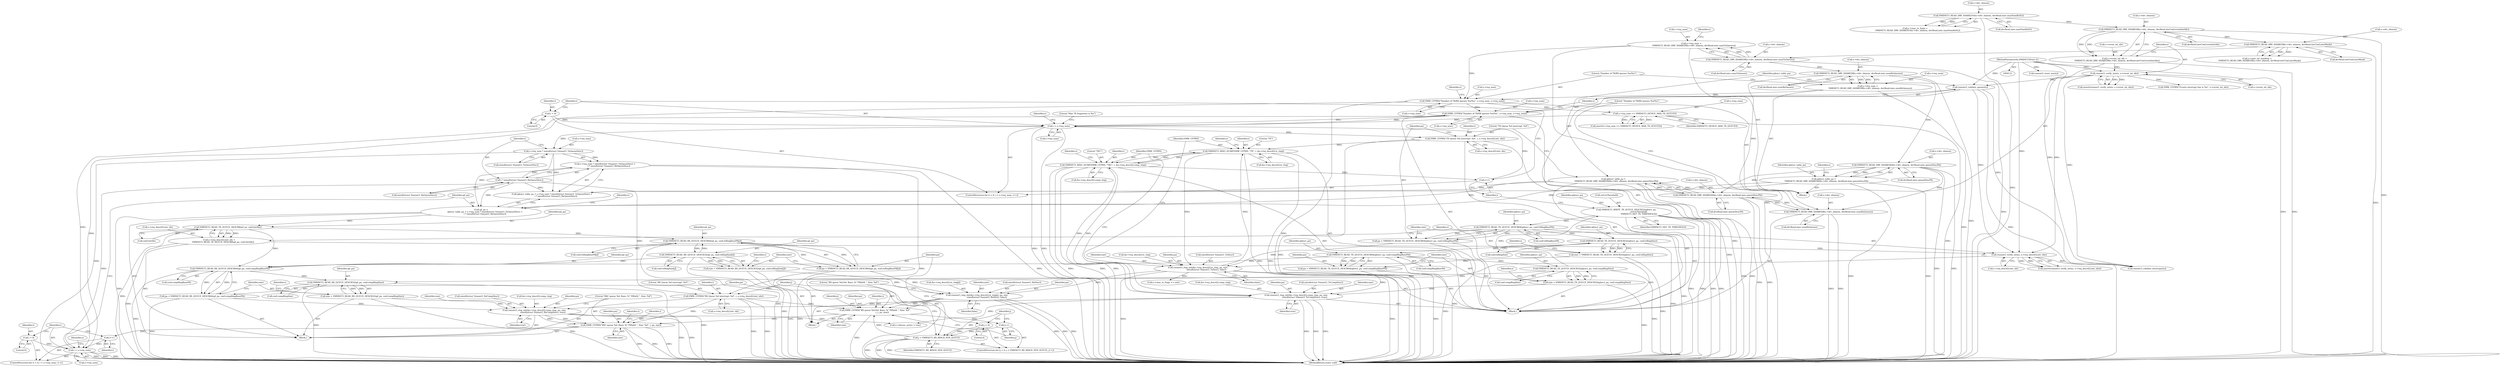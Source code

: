digraph "0_qemu_9878d173f574df74bde0ff50b2f81009fbee81bb@API" {
"1000454" [label="(Call,s->txq_num * sizeof(struct Vmxnet3_TxQueueDesc) +\n            i * sizeof(struct Vmxnet3_RxQueueDesc))"];
"1000455" [label="(Call,s->txq_num * sizeof(struct Vmxnet3_TxQueueDesc))"];
"1000255" [label="(Call,i < s->txq_num)"];
"1000252" [label="(Call,i = 0)"];
"1000260" [label="(Call,i++)"];
"1000376" [label="(Call,VMXNET3_RING_DUMP(VMW_CFPRN, \"TXC\", i, &s->txq_descr[i].comp_ring))"];
"1000331" [label="(Call,VMXNET3_RING_DUMP(VMW_CFPRN, \"TX\", i, &s->txq_descr[i].tx_ring))"];
"1000293" [label="(Call,VMW_CFPRN(\"TX Queue %d interrupt: %d\", i, s->txq_descr[i].intr_idx))"];
"1000317" [label="(Call,vmxnet3_ring_init(&s->txq_descr[i].tx_ring, pa, size,\n                          sizeof(struct Vmxnet3_TxDesc), false))"];
"1000303" [label="(Call,pa = VMXNET3_READ_TX_QUEUE_DESCR64(qdescr_pa, conf.txRingBasePA))"];
"1000305" [label="(Call,VMXNET3_READ_TX_QUEUE_DESCR64(qdescr_pa, conf.txRingBasePA))"];
"1000406" [label="(Call,VMXNET3_WRITE_TX_QUEUE_DESCR32(qdescr_pa,\n                                       ctrl.txThreshold,\n                                       VMXNET3_DEF_TX_THRESHOLD))"];
"1000357" [label="(Call,VMXNET3_READ_TX_QUEUE_DESCR32(qdescr_pa, conf.compRingSize))"];
"1000350" [label="(Call,VMXNET3_READ_TX_QUEUE_DESCR64(qdescr_pa, conf.compRingBasePA))"];
"1000312" [label="(Call,VMXNET3_READ_TX_QUEUE_DESCR32(qdescr_pa, conf.txRingSize))"];
"1000310" [label="(Call,size = VMXNET3_READ_TX_QUEUE_DESCR32(qdescr_pa, conf.txRingSize))"];
"1000362" [label="(Call,vmxnet3_ring_init(&s->txq_descr[i].comp_ring, pa, size,\n                          sizeof(struct Vmxnet3_TxCompDesc), true))"];
"1000348" [label="(Call,pa = VMXNET3_READ_TX_QUEUE_DESCR64(qdescr_pa, conf.compRingBasePA))"];
"1000355" [label="(Call,size = VMXNET3_READ_TX_QUEUE_DESCR32(qdescr_pa, conf.compRingSize))"];
"1000272" [label="(Call,VMW_CFPRN(\"Number of TX/RX queues %u/%u\", s->txq_num, s->rxq_num))"];
"1000221" [label="(Call,VMW_CFPRN(\"Number of TX/RX queues %u/%u\", s->txq_num, s->rxq_num))"];
"1000195" [label="(Call,s->txq_num =\n        VMXNET3_READ_DRV_SHARED8(s->drv_shmem, devRead.misc.numTxQueues))"];
"1000199" [label="(Call,VMXNET3_READ_DRV_SHARED8(s->drv_shmem, devRead.misc.numTxQueues))"];
"1000179" [label="(Call,VMXNET3_READ_DRV_SHARED8(s->drv_shmem, devRead.intrConf.autoMask))"];
"1000155" [label="(Call,VMXNET3_READ_DRV_SHARED8(s->drv_shmem, devRead.intrConf.eventIntrIdx))"];
"1000125" [label="(Call,VMXNET3_READ_DRV_SHARED16(s->drv_shmem, devRead.misc.maxNumRxSG))"];
"1000208" [label="(Call,s->rxq_num =\n        VMXNET3_READ_DRV_SHARED8(s->drv_shmem, devRead.misc.numRxQueues))"];
"1000212" [label="(Call,VMXNET3_READ_DRV_SHARED8(s->drv_shmem, devRead.misc.numRxQueues))"];
"1000230" [label="(Call,s->txq_num <= VMXNET3_DEVICE_MAX_TX_QUEUES)"];
"1000461" [label="(Call,i * sizeof(struct Vmxnet3_RxQueueDesc))"];
"1000440" [label="(Call,i < s->rxq_num)"];
"1000437" [label="(Call,i = 0)"];
"1000445" [label="(Call,i++)"];
"1000576" [label="(Call,VMW_CFPRN(\"RXC queue %d: Base: %\" PRIx64 \", Size: %d\", i, pa, size))"];
"1000488" [label="(Call,VMW_CFPRN(\"RX Queue %d interrupt: %d\", i, s->rxq_descr[i].intr_idx))"];
"1000479" [label="(Call,vmxnet3_verify_intx(s, s->rxq_descr[i].intr_idx))"];
"1000165" [label="(Call,vmxnet3_verify_intx(s, s->event_int_idx))"];
"1000113" [label="(MethodParameterIn,VMXNET3State *s)"];
"1000151" [label="(Call,s->event_int_idx =\n        VMXNET3_READ_DRV_SHARED8(s->drv_shmem, devRead.intrConf.eventIntrIdx))"];
"1000280" [label="(Call,vmxnet3_validate_queues(s))"];
"1000465" [label="(Call,s->rxq_descr[i].intr_idx =\n            VMXNET3_READ_TX_QUEUE_DESCR8(qd_pa, conf.intrIdx))"];
"1000473" [label="(Call,VMXNET3_READ_TX_QUEUE_DESCR8(qd_pa, conf.intrIdx))"];
"1000450" [label="(Call,qd_pa =\n            qdescr_table_pa + s->txq_num * sizeof(struct Vmxnet3_TxQueueDesc) +\n            i * sizeof(struct Vmxnet3_RxQueueDesc))"];
"1000235" [label="(Call,qdescr_table_pa =\n        VMXNET3_READ_DRV_SHARED64(s->drv_shmem, devRead.misc.queueDescPA))"];
"1000237" [label="(Call,VMXNET3_READ_DRV_SHARED64(s->drv_shmem, devRead.misc.queueDescPA))"];
"1000282" [label="(Call,qdescr_table_pa =\n         VMXNET3_READ_DRV_SHARED64(s->drv_shmem, devRead.misc.queueDescPA))"];
"1000284" [label="(Call,VMXNET3_READ_DRV_SHARED64(s->drv_shmem, devRead.misc.queueDescPA))"];
"1000263" [label="(Call,VMXNET3_READ_DRV_SHARED8(s->drv_shmem, devRead.misc.numRxQueues))"];
"1000542" [label="(Call,VMW_CFPRN(\"RX queue %d:%d: Base: %\" PRIx64 \", Size: %d\",\n                      i, j, pa, size))"];
"1000502" [label="(Call,j < VMXNET3_RX_RINGS_PER_QUEUE)"];
"1000505" [label="(Call,j++)"];
"1000499" [label="(Call,j = 0)"];
"1000526" [label="(Call,vmxnet3_ring_init(&s->rxq_descr[i].rx_ring[j], pa, size,\n                              sizeof(struct Vmxnet3_RxDesc), false))"];
"1000508" [label="(Call,pa = VMXNET3_READ_RX_QUEUE_DESCR64(qd_pa, conf.rxRingBasePA[j]))"];
"1000510" [label="(Call,VMXNET3_READ_RX_QUEUE_DESCR64(qd_pa, conf.rxRingBasePA[j]))"];
"1000519" [label="(Call,VMXNET3_READ_RX_QUEUE_DESCR32(qd_pa, conf.rxRingSize[j]))"];
"1000517" [label="(Call,size = VMXNET3_READ_RX_QUEUE_DESCR32(qd_pa, conf.rxRingSize[j]))"];
"1000562" [label="(Call,vmxnet3_ring_init(&s->rxq_descr[i].comp_ring, pa, size,\n                          sizeof(struct Vmxnet3_RxCompDesc), true))"];
"1000548" [label="(Call,pa = VMXNET3_READ_RX_QUEUE_DESCR64(qd_pa, conf.compRingBasePA))"];
"1000550" [label="(Call,VMXNET3_READ_RX_QUEUE_DESCR64(qd_pa, conf.compRingBasePA))"];
"1000555" [label="(Call,size = VMXNET3_READ_RX_QUEUE_DESCR32(qd_pa, conf.compRingSize))"];
"1000557" [label="(Call,VMXNET3_READ_RX_QUEUE_DESCR32(qd_pa, conf.compRingSize))"];
"1000547" [label="(Identifier,size)"];
"1000345" [label="(Identifier,s)"];
"1000519" [label="(Call,VMXNET3_READ_RX_QUEUE_DESCR32(qd_pa, conf.rxRingSize[j]))"];
"1000479" [label="(Call,vmxnet3_verify_intx(s, s->rxq_descr[i].intr_idx))"];
"1000195" [label="(Call,s->txq_num =\n        VMXNET3_READ_DRV_SHARED8(s->drv_shmem, devRead.misc.numTxQueues))"];
"1000498" [label="(ControlStructure,for (j = 0; j < VMXNET3_RX_RINGS_PER_QUEUE; j++))"];
"1000600" [label="(Identifier,s)"];
"1000563" [label="(Call,&s->rxq_descr[i].comp_ring)"];
"1000438" [label="(Identifier,i)"];
"1000450" [label="(Call,qd_pa =\n            qdescr_table_pa + s->txq_num * sizeof(struct Vmxnet3_TxQueueDesc) +\n            i * sizeof(struct Vmxnet3_RxQueueDesc))"];
"1000281" [label="(Identifier,s)"];
"1000113" [label="(MethodParameterIn,VMXNET3State *s)"];
"1000604" [label="(Call,s->device_active = true)"];
"1000234" [label="(Identifier,VMXNET3_DEVICE_MAX_TX_QUEUES)"];
"1000489" [label="(Literal,\"RX Queue %d interrupt: %d\")"];
"1000180" [label="(Call,s->drv_shmem)"];
"1000251" [label="(ControlStructure,for (i = 0; i < s->txq_num; i++))"];
"1000196" [label="(Call,s->txq_num)"];
"1000248" [label="(Identifier,s)"];
"1000314" [label="(Call,conf.txRingSize)"];
"1000543" [label="(Literal,\"RX queue %d:%d: Base: %\" PRIx64 \", Size: %d\")"];
"1000351" [label="(Identifier,qdescr_pa)"];
"1000175" [label="(Call,s->auto_int_masking =\n        VMXNET3_READ_DRV_SHARED8(s->drv_shmem, devRead.intrConf.autoMask))"];
"1000334" [label="(Identifier,i)"];
"1000378" [label="(Literal,\"TXC\")"];
"1000580" [label="(Identifier,size)"];
"1000263" [label="(Call,VMXNET3_READ_DRV_SHARED8(s->drv_shmem, devRead.misc.numRxQueues))"];
"1000407" [label="(Identifier,qdescr_pa)"];
"1000260" [label="(Call,i++)"];
"1000469" [label="(Identifier,s)"];
"1000546" [label="(Identifier,pa)"];
"1000571" [label="(Identifier,pa)"];
"1000567" [label="(Identifier,s)"];
"1000558" [label="(Identifier,qd_pa)"];
"1000280" [label="(Call,vmxnet3_validate_queues(s))"];
"1000436" [label="(ControlStructure,for (i = 0; i < s->rxq_num; i++))"];
"1000212" [label="(Call,VMXNET3_READ_DRV_SHARED8(s->drv_shmem, devRead.misc.numRxQueues))"];
"1000490" [label="(Identifier,i)"];
"1000253" [label="(Identifier,i)"];
"1000355" [label="(Call,size = VMXNET3_READ_TX_QUEUE_DESCR32(qdescr_pa, conf.compRingSize))"];
"1000579" [label="(Identifier,pa)"];
"1000504" [label="(Identifier,VMXNET3_RX_RINGS_PER_QUEUE)"];
"1000311" [label="(Identifier,size)"];
"1000262" [label="(Block,)"];
"1000256" [label="(Identifier,i)"];
"1000226" [label="(Call,s->rxq_num)"];
"1000285" [label="(Call,s->drv_shmem)"];
"1000377" [label="(Identifier,VMW_CFPRN)"];
"1000406" [label="(Call,VMXNET3_WRITE_TX_QUEUE_DESCR32(qdescr_pa,\n                                       ctrl.txThreshold,\n                                       VMXNET3_DEF_TX_THRESHOLD))"];
"1000152" [label="(Call,s->event_int_idx)"];
"1000447" [label="(Block,)"];
"1000549" [label="(Identifier,pa)"];
"1000367" [label="(Identifier,s)"];
"1000165" [label="(Call,vmxnet3_verify_intx(s, s->event_int_idx))"];
"1000463" [label="(Call,sizeof(struct Vmxnet3_RxQueueDesc))"];
"1000446" [label="(Identifier,i)"];
"1000551" [label="(Identifier,qd_pa)"];
"1000331" [label="(Call,VMXNET3_RING_DUMP(VMW_CFPRN, \"TX\", i, &s->txq_descr[i].tx_ring))"];
"1000559" [label="(Call,conf.compRingSize)"];
"1000222" [label="(Literal,\"Number of TX/RX queues %u/%u\")"];
"1000362" [label="(Call,vmxnet3_ring_init(&s->txq_descr[i].comp_ring, pa, size,\n                          sizeof(struct Vmxnet3_TxCompDesc), true))"];
"1000121" [label="(Call,s->max_rx_frags =\n        VMXNET3_READ_DRV_SHARED16(s->drv_shmem, devRead.misc.maxNumRxSG))"];
"1000126" [label="(Call,s->drv_shmem)"];
"1000509" [label="(Identifier,pa)"];
"1000151" [label="(Call,s->event_int_idx =\n        VMXNET3_READ_DRV_SHARED8(s->drv_shmem, devRead.intrConf.eventIntrIdx))"];
"1000502" [label="(Call,j < VMXNET3_RX_RINGS_PER_QUEUE)"];
"1000520" [label="(Identifier,qd_pa)"];
"1000544" [label="(Identifier,i)"];
"1000313" [label="(Identifier,qdescr_pa)"];
"1000216" [label="(Call,devRead.misc.numRxQueues)"];
"1000527" [label="(Call,&s->rxq_descr[i].rx_ring[j])"];
"1000439" [label="(Literal,0)"];
"1000508" [label="(Call,pa = VMXNET3_READ_RX_QUEUE_DESCR64(qd_pa, conf.rxRingBasePA[j]))"];
"1000442" [label="(Call,s->rxq_num)"];
"1000545" [label="(Identifier,j)"];
"1000372" [label="(Identifier,size)"];
"1000510" [label="(Call,VMXNET3_READ_RX_QUEUE_DESCR64(qd_pa, conf.rxRingBasePA[j]))"];
"1000326" [label="(Identifier,pa)"];
"1000359" [label="(Call,conf.compRingSize)"];
"1000512" [label="(Call,conf.rxRingBasePA[j])"];
"1000357" [label="(Call,VMXNET3_READ_TX_QUEUE_DESCR32(qdescr_pa, conf.compRingSize))"];
"1000375" [label="(Identifier,true)"];
"1000532" [label="(Identifier,s)"];
"1000474" [label="(Identifier,qd_pa)"];
"1000356" [label="(Identifier,size)"];
"1000503" [label="(Identifier,j)"];
"1000304" [label="(Identifier,pa)"];
"1000455" [label="(Call,s->txq_num * sizeof(struct Vmxnet3_TxQueueDesc))"];
"1000156" [label="(Call,s->drv_shmem)"];
"1000548" [label="(Call,pa = VMXNET3_READ_RX_QUEUE_DESCR64(qd_pa, conf.compRingBasePA))"];
"1000273" [label="(Literal,\"Number of TX/RX queues %u/%u\")"];
"1000526" [label="(Call,vmxnet3_ring_init(&s->rxq_descr[i].rx_ring[j], pa, size,\n                              sizeof(struct Vmxnet3_RxDesc), false))"];
"1000578" [label="(Identifier,i)"];
"1000312" [label="(Call,VMXNET3_READ_TX_QUEUE_DESCR32(qdescr_pa, conf.txRingSize))"];
"1000538" [label="(Identifier,size)"];
"1000456" [label="(Call,s->txq_num)"];
"1000267" [label="(Call,devRead.misc.numRxQueues)"];
"1000155" [label="(Call,VMXNET3_READ_DRV_SHARED8(s->drv_shmem, devRead.intrConf.eventIntrIdx))"];
"1000408" [label="(Call,ctrl.txThreshold)"];
"1000441" [label="(Identifier,i)"];
"1000203" [label="(Call,devRead.misc.numTxQueues)"];
"1000480" [label="(Identifier,s)"];
"1000350" [label="(Call,VMXNET3_READ_TX_QUEUE_DESCR64(qdescr_pa, conf.compRingBasePA))"];
"1000576" [label="(Call,VMW_CFPRN(\"RXC queue %d: Base: %\" PRIx64 \", Size: %d\", i, pa, size))"];
"1000328" [label="(Call,sizeof(struct Vmxnet3_TxDesc))"];
"1000488" [label="(Call,VMW_CFPRN(\"RX Queue %d interrupt: %d\", i, s->rxq_descr[i].intr_idx))"];
"1000125" [label="(Call,VMXNET3_READ_DRV_SHARED16(s->drv_shmem, devRead.misc.maxNumRxSG))"];
"1000295" [label="(Identifier,i)"];
"1000327" [label="(Identifier,size)"];
"1000332" [label="(Identifier,VMW_CFPRN)"];
"1000440" [label="(Call,i < s->rxq_num)"];
"1000333" [label="(Literal,\"TX\")"];
"1000511" [label="(Identifier,qd_pa)"];
"1000481" [label="(Call,s->rxq_descr[i].intr_idx)"];
"1000555" [label="(Call,size = VMXNET3_READ_RX_QUEUE_DESCR32(qd_pa, conf.compRingSize))"];
"1000318" [label="(Call,&s->txq_descr[i].tx_ring)"];
"1000451" [label="(Identifier,qd_pa)"];
"1000236" [label="(Identifier,qdescr_table_pa)"];
"1000478" [label="(Call,assert(vmxnet3_verify_intx(s, s->rxq_descr[i].intr_idx)))"];
"1000230" [label="(Call,s->txq_num <= VMXNET3_DEVICE_MAX_TX_QUEUES)"];
"1000277" [label="(Call,s->rxq_num)"];
"1000411" [label="(Identifier,VMXNET3_DEF_TX_THRESHOLD)"];
"1000343" [label="(Call,s->max_tx_frags += size)"];
"1000557" [label="(Call,VMXNET3_READ_RX_QUEUE_DESCR32(qd_pa, conf.compRingSize))"];
"1000294" [label="(Literal,\"TX Queue %d interrupt: %d\")"];
"1000282" [label="(Call,qdescr_table_pa =\n         VMXNET3_READ_DRV_SHARED64(s->drv_shmem, devRead.misc.queueDescPA))"];
"1000473" [label="(Call,VMXNET3_READ_TX_QUEUE_DESCR8(qd_pa, conf.intrIdx))"];
"1000305" [label="(Call,VMXNET3_READ_TX_QUEUE_DESCR64(qdescr_pa, conf.txRingBasePA))"];
"1000363" [label="(Call,&s->txq_descr[i].comp_ring)"];
"1000542" [label="(Call,VMW_CFPRN(\"RX queue %d:%d: Base: %\" PRIx64 \", Size: %d\",\n                      i, j, pa, size))"];
"1000232" [label="(Identifier,s)"];
"1000335" [label="(Call,&s->txq_descr[i].tx_ring)"];
"1000274" [label="(Call,s->txq_num)"];
"1000358" [label="(Identifier,qdescr_pa)"];
"1000380" [label="(Call,&s->txq_descr[i].comp_ring)"];
"1000221" [label="(Call,VMW_CFPRN(\"Number of TX/RX queues %u/%u\", s->txq_num, s->rxq_num))"];
"1000164" [label="(Call,assert(vmxnet3_verify_intx(s, s->event_int_idx)))"];
"1000371" [label="(Identifier,pa)"];
"1000235" [label="(Call,qdescr_table_pa =\n        VMXNET3_READ_DRV_SHARED64(s->drv_shmem, devRead.misc.queueDescPA))"];
"1000129" [label="(Call,devRead.misc.maxNumRxSG)"];
"1000539" [label="(Call,sizeof(struct Vmxnet3_RxDesc))"];
"1000238" [label="(Call,s->drv_shmem)"];
"1000507" [label="(Block,)"];
"1000577" [label="(Literal,\"RXC queue %d: Base: %\" PRIx64 \", Size: %d\")"];
"1000376" [label="(Call,VMXNET3_RING_DUMP(VMW_CFPRN, \"TXC\", i, &s->txq_descr[i].comp_ring))"];
"1000200" [label="(Call,s->drv_shmem)"];
"1000261" [label="(Identifier,i)"];
"1000209" [label="(Call,s->rxq_num)"];
"1000465" [label="(Call,s->rxq_descr[i].intr_idx =\n            VMXNET3_READ_TX_QUEUE_DESCR8(qd_pa, conf.intrIdx))"];
"1000307" [label="(Call,conf.txRingBasePA)"];
"1000264" [label="(Call,s->drv_shmem)"];
"1000229" [label="(Call,assert(s->txq_num <= VMXNET3_DEVICE_MAX_TX_QUEUES))"];
"1000500" [label="(Identifier,j)"];
"1000166" [label="(Identifier,s)"];
"1000348" [label="(Call,pa = VMXNET3_READ_TX_QUEUE_DESCR64(qdescr_pa, conf.compRingBasePA))"];
"1000272" [label="(Call,VMW_CFPRN(\"Number of TX/RX queues %u/%u\", s->txq_num, s->rxq_num))"];
"1000505" [label="(Call,j++)"];
"1000170" [label="(Call,VMW_CFPRN(\"Events interrupt line is %u\", s->event_int_idx))"];
"1000293" [label="(Call,VMW_CFPRN(\"TX Queue %d interrupt: %d\", i, s->txq_descr[i].intr_idx))"];
"1000521" [label="(Call,conf.rxRingSize[j])"];
"1000562" [label="(Call,vmxnet3_ring_init(&s->rxq_descr[i].comp_ring, pa, size,\n                          sizeof(struct Vmxnet3_RxCompDesc), true))"];
"1000306" [label="(Identifier,qdescr_pa)"];
"1000379" [label="(Identifier,i)"];
"1000283" [label="(Identifier,qdescr_table_pa)"];
"1000241" [label="(Call,devRead.misc.queueDescPA)"];
"1000223" [label="(Call,s->txq_num)"];
"1000208" [label="(Call,s->rxq_num =\n        VMXNET3_READ_DRV_SHARED8(s->drv_shmem, devRead.misc.numRxQueues))"];
"1000322" [label="(Identifier,s)"];
"1000349" [label="(Identifier,pa)"];
"1000413" [label="(Literal,\"Max TX fragments is %u\")"];
"1000330" [label="(Identifier,false)"];
"1000556" [label="(Identifier,size)"];
"1000179" [label="(Call,VMXNET3_READ_DRV_SHARED8(s->drv_shmem, devRead.intrConf.autoMask))"];
"1000541" [label="(Identifier,false)"];
"1000517" [label="(Call,size = VMXNET3_READ_RX_QUEUE_DESCR32(qd_pa, conf.rxRingSize[j]))"];
"1000393" [label="(Identifier,s)"];
"1000183" [label="(Call,devRead.intrConf.autoMask)"];
"1000296" [label="(Call,s->txq_descr[i].intr_idx)"];
"1000317" [label="(Call,vmxnet3_ring_init(&s->txq_descr[i].tx_ring, pa, size,\n                          sizeof(struct Vmxnet3_TxDesc), false))"];
"1000255" [label="(Call,i < s->txq_num)"];
"1000352" [label="(Call,conf.compRingBasePA)"];
"1000373" [label="(Call,sizeof(struct Vmxnet3_TxCompDesc))"];
"1000114" [label="(Block,)"];
"1000462" [label="(Identifier,i)"];
"1000231" [label="(Call,s->txq_num)"];
"1000506" [label="(Identifier,j)"];
"1000552" [label="(Call,conf.compRingBasePA)"];
"1000459" [label="(Call,sizeof(struct Vmxnet3_TxQueueDesc))"];
"1000310" [label="(Call,size = VMXNET3_READ_TX_QUEUE_DESCR32(qdescr_pa, conf.txRingSize))"];
"1000265" [label="(Identifier,s)"];
"1000303" [label="(Call,pa = VMXNET3_READ_TX_QUEUE_DESCR64(qdescr_pa, conf.txRingBasePA))"];
"1000550" [label="(Call,VMXNET3_READ_RX_QUEUE_DESCR64(qd_pa, conf.compRingBasePA))"];
"1000437" [label="(Call,i = 0)"];
"1000575" [label="(Identifier,true)"];
"1000199" [label="(Call,VMXNET3_READ_DRV_SHARED8(s->drv_shmem, devRead.misc.numTxQueues))"];
"1000491" [label="(Call,s->rxq_descr[i].intr_idx)"];
"1000572" [label="(Identifier,size)"];
"1000609" [label="(MethodReturn,static void)"];
"1000284" [label="(Call,VMXNET3_READ_DRV_SHARED64(s->drv_shmem, devRead.misc.queueDescPA))"];
"1000452" [label="(Call,qdescr_table_pa + s->txq_num * sizeof(struct Vmxnet3_TxQueueDesc) +\n            i * sizeof(struct Vmxnet3_RxQueueDesc))"];
"1000586" [label="(Identifier,s)"];
"1000454" [label="(Call,s->txq_num * sizeof(struct Vmxnet3_TxQueueDesc) +\n            i * sizeof(struct Vmxnet3_RxQueueDesc))"];
"1000466" [label="(Call,s->rxq_descr[i].intr_idx)"];
"1000210" [label="(Identifier,s)"];
"1000599" [label="(Call,vmxnet3_validate_interrupts(s))"];
"1000237" [label="(Call,VMXNET3_READ_DRV_SHARED64(s->drv_shmem, devRead.misc.queueDescPA))"];
"1000501" [label="(Literal,0)"];
"1000537" [label="(Identifier,pa)"];
"1000159" [label="(Call,devRead.intrConf.eventIntrIdx)"];
"1000518" [label="(Identifier,size)"];
"1000573" [label="(Call,sizeof(struct Vmxnet3_RxCompDesc))"];
"1000213" [label="(Call,s->drv_shmem)"];
"1000252" [label="(Call,i = 0)"];
"1000445" [label="(Call,i++)"];
"1000499" [label="(Call,j = 0)"];
"1000602" [label="(Call,vmxnet3_reset_mac(s))"];
"1000257" [label="(Call,s->txq_num)"];
"1000461" [label="(Call,i * sizeof(struct Vmxnet3_RxQueueDesc))"];
"1000254" [label="(Literal,0)"];
"1000167" [label="(Call,s->event_int_idx)"];
"1000475" [label="(Call,conf.intrIdx)"];
"1000288" [label="(Call,devRead.misc.queueDescPA)"];
"1000454" -> "1000452"  [label="AST: "];
"1000454" -> "1000461"  [label="CFG: "];
"1000455" -> "1000454"  [label="AST: "];
"1000461" -> "1000454"  [label="AST: "];
"1000452" -> "1000454"  [label="CFG: "];
"1000454" -> "1000609"  [label="DDG: "];
"1000454" -> "1000609"  [label="DDG: "];
"1000455" -> "1000454"  [label="DDG: "];
"1000461" -> "1000454"  [label="DDG: "];
"1000455" -> "1000459"  [label="CFG: "];
"1000456" -> "1000455"  [label="AST: "];
"1000459" -> "1000455"  [label="AST: "];
"1000462" -> "1000455"  [label="CFG: "];
"1000455" -> "1000609"  [label="DDG: "];
"1000455" -> "1000450"  [label="DDG: "];
"1000455" -> "1000452"  [label="DDG: "];
"1000255" -> "1000455"  [label="DDG: "];
"1000255" -> "1000251"  [label="AST: "];
"1000255" -> "1000257"  [label="CFG: "];
"1000256" -> "1000255"  [label="AST: "];
"1000257" -> "1000255"  [label="AST: "];
"1000265" -> "1000255"  [label="CFG: "];
"1000413" -> "1000255"  [label="CFG: "];
"1000255" -> "1000609"  [label="DDG: "];
"1000255" -> "1000609"  [label="DDG: "];
"1000252" -> "1000255"  [label="DDG: "];
"1000260" -> "1000255"  [label="DDG: "];
"1000272" -> "1000255"  [label="DDG: "];
"1000230" -> "1000255"  [label="DDG: "];
"1000255" -> "1000272"  [label="DDG: "];
"1000255" -> "1000293"  [label="DDG: "];
"1000252" -> "1000251"  [label="AST: "];
"1000252" -> "1000254"  [label="CFG: "];
"1000253" -> "1000252"  [label="AST: "];
"1000254" -> "1000252"  [label="AST: "];
"1000256" -> "1000252"  [label="CFG: "];
"1000260" -> "1000251"  [label="AST: "];
"1000260" -> "1000261"  [label="CFG: "];
"1000261" -> "1000260"  [label="AST: "];
"1000256" -> "1000260"  [label="CFG: "];
"1000376" -> "1000260"  [label="DDG: "];
"1000376" -> "1000262"  [label="AST: "];
"1000376" -> "1000380"  [label="CFG: "];
"1000377" -> "1000376"  [label="AST: "];
"1000378" -> "1000376"  [label="AST: "];
"1000379" -> "1000376"  [label="AST: "];
"1000380" -> "1000376"  [label="AST: "];
"1000393" -> "1000376"  [label="CFG: "];
"1000376" -> "1000609"  [label="DDG: "];
"1000376" -> "1000609"  [label="DDG: "];
"1000376" -> "1000609"  [label="DDG: "];
"1000376" -> "1000331"  [label="DDG: "];
"1000376" -> "1000362"  [label="DDG: "];
"1000331" -> "1000376"  [label="DDG: "];
"1000331" -> "1000376"  [label="DDG: "];
"1000362" -> "1000376"  [label="DDG: "];
"1000331" -> "1000262"  [label="AST: "];
"1000331" -> "1000335"  [label="CFG: "];
"1000332" -> "1000331"  [label="AST: "];
"1000333" -> "1000331"  [label="AST: "];
"1000334" -> "1000331"  [label="AST: "];
"1000335" -> "1000331"  [label="AST: "];
"1000345" -> "1000331"  [label="CFG: "];
"1000331" -> "1000609"  [label="DDG: "];
"1000331" -> "1000609"  [label="DDG: "];
"1000331" -> "1000317"  [label="DDG: "];
"1000293" -> "1000331"  [label="DDG: "];
"1000317" -> "1000331"  [label="DDG: "];
"1000293" -> "1000262"  [label="AST: "];
"1000293" -> "1000296"  [label="CFG: "];
"1000294" -> "1000293"  [label="AST: "];
"1000295" -> "1000293"  [label="AST: "];
"1000296" -> "1000293"  [label="AST: "];
"1000304" -> "1000293"  [label="CFG: "];
"1000293" -> "1000609"  [label="DDG: "];
"1000293" -> "1000609"  [label="DDG: "];
"1000317" -> "1000262"  [label="AST: "];
"1000317" -> "1000330"  [label="CFG: "];
"1000318" -> "1000317"  [label="AST: "];
"1000326" -> "1000317"  [label="AST: "];
"1000327" -> "1000317"  [label="AST: "];
"1000328" -> "1000317"  [label="AST: "];
"1000330" -> "1000317"  [label="AST: "];
"1000332" -> "1000317"  [label="CFG: "];
"1000317" -> "1000609"  [label="DDG: "];
"1000317" -> "1000609"  [label="DDG: "];
"1000303" -> "1000317"  [label="DDG: "];
"1000310" -> "1000317"  [label="DDG: "];
"1000317" -> "1000343"  [label="DDG: "];
"1000317" -> "1000526"  [label="DDG: "];
"1000303" -> "1000262"  [label="AST: "];
"1000303" -> "1000305"  [label="CFG: "];
"1000304" -> "1000303"  [label="AST: "];
"1000305" -> "1000303"  [label="AST: "];
"1000311" -> "1000303"  [label="CFG: "];
"1000303" -> "1000609"  [label="DDG: "];
"1000305" -> "1000303"  [label="DDG: "];
"1000305" -> "1000303"  [label="DDG: "];
"1000305" -> "1000307"  [label="CFG: "];
"1000306" -> "1000305"  [label="AST: "];
"1000307" -> "1000305"  [label="AST: "];
"1000305" -> "1000609"  [label="DDG: "];
"1000406" -> "1000305"  [label="DDG: "];
"1000305" -> "1000312"  [label="DDG: "];
"1000406" -> "1000262"  [label="AST: "];
"1000406" -> "1000411"  [label="CFG: "];
"1000407" -> "1000406"  [label="AST: "];
"1000408" -> "1000406"  [label="AST: "];
"1000411" -> "1000406"  [label="AST: "];
"1000261" -> "1000406"  [label="CFG: "];
"1000406" -> "1000609"  [label="DDG: "];
"1000406" -> "1000609"  [label="DDG: "];
"1000406" -> "1000609"  [label="DDG: "];
"1000406" -> "1000609"  [label="DDG: "];
"1000357" -> "1000406"  [label="DDG: "];
"1000357" -> "1000355"  [label="AST: "];
"1000357" -> "1000359"  [label="CFG: "];
"1000358" -> "1000357"  [label="AST: "];
"1000359" -> "1000357"  [label="AST: "];
"1000355" -> "1000357"  [label="CFG: "];
"1000357" -> "1000609"  [label="DDG: "];
"1000357" -> "1000355"  [label="DDG: "];
"1000357" -> "1000355"  [label="DDG: "];
"1000350" -> "1000357"  [label="DDG: "];
"1000357" -> "1000557"  [label="DDG: "];
"1000350" -> "1000348"  [label="AST: "];
"1000350" -> "1000352"  [label="CFG: "];
"1000351" -> "1000350"  [label="AST: "];
"1000352" -> "1000350"  [label="AST: "];
"1000348" -> "1000350"  [label="CFG: "];
"1000350" -> "1000609"  [label="DDG: "];
"1000350" -> "1000348"  [label="DDG: "];
"1000350" -> "1000348"  [label="DDG: "];
"1000312" -> "1000350"  [label="DDG: "];
"1000350" -> "1000550"  [label="DDG: "];
"1000312" -> "1000310"  [label="AST: "];
"1000312" -> "1000314"  [label="CFG: "];
"1000313" -> "1000312"  [label="AST: "];
"1000314" -> "1000312"  [label="AST: "];
"1000310" -> "1000312"  [label="CFG: "];
"1000312" -> "1000609"  [label="DDG: "];
"1000312" -> "1000310"  [label="DDG: "];
"1000312" -> "1000310"  [label="DDG: "];
"1000310" -> "1000262"  [label="AST: "];
"1000311" -> "1000310"  [label="AST: "];
"1000322" -> "1000310"  [label="CFG: "];
"1000310" -> "1000609"  [label="DDG: "];
"1000362" -> "1000262"  [label="AST: "];
"1000362" -> "1000375"  [label="CFG: "];
"1000363" -> "1000362"  [label="AST: "];
"1000371" -> "1000362"  [label="AST: "];
"1000372" -> "1000362"  [label="AST: "];
"1000373" -> "1000362"  [label="AST: "];
"1000375" -> "1000362"  [label="AST: "];
"1000377" -> "1000362"  [label="CFG: "];
"1000362" -> "1000609"  [label="DDG: "];
"1000362" -> "1000609"  [label="DDG: "];
"1000362" -> "1000609"  [label="DDG: "];
"1000348" -> "1000362"  [label="DDG: "];
"1000355" -> "1000362"  [label="DDG: "];
"1000362" -> "1000562"  [label="DDG: "];
"1000362" -> "1000604"  [label="DDG: "];
"1000348" -> "1000262"  [label="AST: "];
"1000349" -> "1000348"  [label="AST: "];
"1000356" -> "1000348"  [label="CFG: "];
"1000348" -> "1000609"  [label="DDG: "];
"1000355" -> "1000262"  [label="AST: "];
"1000356" -> "1000355"  [label="AST: "];
"1000367" -> "1000355"  [label="CFG: "];
"1000355" -> "1000609"  [label="DDG: "];
"1000272" -> "1000262"  [label="AST: "];
"1000272" -> "1000277"  [label="CFG: "];
"1000273" -> "1000272"  [label="AST: "];
"1000274" -> "1000272"  [label="AST: "];
"1000277" -> "1000272"  [label="AST: "];
"1000281" -> "1000272"  [label="CFG: "];
"1000272" -> "1000609"  [label="DDG: "];
"1000221" -> "1000272"  [label="DDG: "];
"1000272" -> "1000440"  [label="DDG: "];
"1000221" -> "1000114"  [label="AST: "];
"1000221" -> "1000226"  [label="CFG: "];
"1000222" -> "1000221"  [label="AST: "];
"1000223" -> "1000221"  [label="AST: "];
"1000226" -> "1000221"  [label="AST: "];
"1000232" -> "1000221"  [label="CFG: "];
"1000221" -> "1000609"  [label="DDG: "];
"1000195" -> "1000221"  [label="DDG: "];
"1000208" -> "1000221"  [label="DDG: "];
"1000221" -> "1000230"  [label="DDG: "];
"1000221" -> "1000440"  [label="DDG: "];
"1000195" -> "1000114"  [label="AST: "];
"1000195" -> "1000199"  [label="CFG: "];
"1000196" -> "1000195"  [label="AST: "];
"1000199" -> "1000195"  [label="AST: "];
"1000210" -> "1000195"  [label="CFG: "];
"1000195" -> "1000609"  [label="DDG: "];
"1000199" -> "1000195"  [label="DDG: "];
"1000199" -> "1000195"  [label="DDG: "];
"1000199" -> "1000203"  [label="CFG: "];
"1000200" -> "1000199"  [label="AST: "];
"1000203" -> "1000199"  [label="AST: "];
"1000199" -> "1000609"  [label="DDG: "];
"1000179" -> "1000199"  [label="DDG: "];
"1000199" -> "1000212"  [label="DDG: "];
"1000179" -> "1000175"  [label="AST: "];
"1000179" -> "1000183"  [label="CFG: "];
"1000180" -> "1000179"  [label="AST: "];
"1000183" -> "1000179"  [label="AST: "];
"1000175" -> "1000179"  [label="CFG: "];
"1000179" -> "1000609"  [label="DDG: "];
"1000179" -> "1000175"  [label="DDG: "];
"1000179" -> "1000175"  [label="DDG: "];
"1000155" -> "1000179"  [label="DDG: "];
"1000155" -> "1000151"  [label="AST: "];
"1000155" -> "1000159"  [label="CFG: "];
"1000156" -> "1000155"  [label="AST: "];
"1000159" -> "1000155"  [label="AST: "];
"1000151" -> "1000155"  [label="CFG: "];
"1000155" -> "1000609"  [label="DDG: "];
"1000155" -> "1000151"  [label="DDG: "];
"1000155" -> "1000151"  [label="DDG: "];
"1000125" -> "1000155"  [label="DDG: "];
"1000125" -> "1000121"  [label="AST: "];
"1000125" -> "1000129"  [label="CFG: "];
"1000126" -> "1000125"  [label="AST: "];
"1000129" -> "1000125"  [label="AST: "];
"1000121" -> "1000125"  [label="CFG: "];
"1000125" -> "1000609"  [label="DDG: "];
"1000125" -> "1000121"  [label="DDG: "];
"1000125" -> "1000121"  [label="DDG: "];
"1000208" -> "1000114"  [label="AST: "];
"1000208" -> "1000212"  [label="CFG: "];
"1000209" -> "1000208"  [label="AST: "];
"1000212" -> "1000208"  [label="AST: "];
"1000222" -> "1000208"  [label="CFG: "];
"1000208" -> "1000609"  [label="DDG: "];
"1000212" -> "1000208"  [label="DDG: "];
"1000212" -> "1000208"  [label="DDG: "];
"1000212" -> "1000216"  [label="CFG: "];
"1000213" -> "1000212"  [label="AST: "];
"1000216" -> "1000212"  [label="AST: "];
"1000212" -> "1000609"  [label="DDG: "];
"1000212" -> "1000237"  [label="DDG: "];
"1000212" -> "1000263"  [label="DDG: "];
"1000230" -> "1000229"  [label="AST: "];
"1000230" -> "1000234"  [label="CFG: "];
"1000231" -> "1000230"  [label="AST: "];
"1000234" -> "1000230"  [label="AST: "];
"1000229" -> "1000230"  [label="CFG: "];
"1000230" -> "1000609"  [label="DDG: "];
"1000230" -> "1000229"  [label="DDG: "];
"1000230" -> "1000229"  [label="DDG: "];
"1000461" -> "1000463"  [label="CFG: "];
"1000462" -> "1000461"  [label="AST: "];
"1000463" -> "1000461"  [label="AST: "];
"1000461" -> "1000450"  [label="DDG: "];
"1000461" -> "1000452"  [label="DDG: "];
"1000440" -> "1000461"  [label="DDG: "];
"1000461" -> "1000488"  [label="DDG: "];
"1000440" -> "1000436"  [label="AST: "];
"1000440" -> "1000442"  [label="CFG: "];
"1000441" -> "1000440"  [label="AST: "];
"1000442" -> "1000440"  [label="AST: "];
"1000451" -> "1000440"  [label="CFG: "];
"1000600" -> "1000440"  [label="CFG: "];
"1000440" -> "1000609"  [label="DDG: "];
"1000440" -> "1000609"  [label="DDG: "];
"1000440" -> "1000609"  [label="DDG: "];
"1000437" -> "1000440"  [label="DDG: "];
"1000445" -> "1000440"  [label="DDG: "];
"1000437" -> "1000436"  [label="AST: "];
"1000437" -> "1000439"  [label="CFG: "];
"1000438" -> "1000437"  [label="AST: "];
"1000439" -> "1000437"  [label="AST: "];
"1000441" -> "1000437"  [label="CFG: "];
"1000445" -> "1000436"  [label="AST: "];
"1000445" -> "1000446"  [label="CFG: "];
"1000446" -> "1000445"  [label="AST: "];
"1000441" -> "1000445"  [label="CFG: "];
"1000576" -> "1000445"  [label="DDG: "];
"1000576" -> "1000447"  [label="AST: "];
"1000576" -> "1000580"  [label="CFG: "];
"1000577" -> "1000576"  [label="AST: "];
"1000578" -> "1000576"  [label="AST: "];
"1000579" -> "1000576"  [label="AST: "];
"1000580" -> "1000576"  [label="AST: "];
"1000586" -> "1000576"  [label="CFG: "];
"1000576" -> "1000609"  [label="DDG: "];
"1000576" -> "1000609"  [label="DDG: "];
"1000576" -> "1000609"  [label="DDG: "];
"1000488" -> "1000576"  [label="DDG: "];
"1000542" -> "1000576"  [label="DDG: "];
"1000562" -> "1000576"  [label="DDG: "];
"1000562" -> "1000576"  [label="DDG: "];
"1000488" -> "1000447"  [label="AST: "];
"1000488" -> "1000491"  [label="CFG: "];
"1000489" -> "1000488"  [label="AST: "];
"1000490" -> "1000488"  [label="AST: "];
"1000491" -> "1000488"  [label="AST: "];
"1000500" -> "1000488"  [label="CFG: "];
"1000488" -> "1000609"  [label="DDG: "];
"1000488" -> "1000609"  [label="DDG: "];
"1000479" -> "1000488"  [label="DDG: "];
"1000488" -> "1000542"  [label="DDG: "];
"1000479" -> "1000478"  [label="AST: "];
"1000479" -> "1000481"  [label="CFG: "];
"1000480" -> "1000479"  [label="AST: "];
"1000481" -> "1000479"  [label="AST: "];
"1000478" -> "1000479"  [label="CFG: "];
"1000479" -> "1000478"  [label="DDG: "];
"1000479" -> "1000478"  [label="DDG: "];
"1000165" -> "1000479"  [label="DDG: "];
"1000280" -> "1000479"  [label="DDG: "];
"1000113" -> "1000479"  [label="DDG: "];
"1000465" -> "1000479"  [label="DDG: "];
"1000479" -> "1000599"  [label="DDG: "];
"1000165" -> "1000164"  [label="AST: "];
"1000165" -> "1000167"  [label="CFG: "];
"1000166" -> "1000165"  [label="AST: "];
"1000167" -> "1000165"  [label="AST: "];
"1000164" -> "1000165"  [label="CFG: "];
"1000165" -> "1000164"  [label="DDG: "];
"1000165" -> "1000164"  [label="DDG: "];
"1000113" -> "1000165"  [label="DDG: "];
"1000151" -> "1000165"  [label="DDG: "];
"1000165" -> "1000170"  [label="DDG: "];
"1000165" -> "1000280"  [label="DDG: "];
"1000165" -> "1000599"  [label="DDG: "];
"1000113" -> "1000112"  [label="AST: "];
"1000113" -> "1000609"  [label="DDG: "];
"1000113" -> "1000280"  [label="DDG: "];
"1000113" -> "1000599"  [label="DDG: "];
"1000113" -> "1000602"  [label="DDG: "];
"1000151" -> "1000114"  [label="AST: "];
"1000152" -> "1000151"  [label="AST: "];
"1000166" -> "1000151"  [label="CFG: "];
"1000151" -> "1000609"  [label="DDG: "];
"1000280" -> "1000262"  [label="AST: "];
"1000280" -> "1000281"  [label="CFG: "];
"1000281" -> "1000280"  [label="AST: "];
"1000283" -> "1000280"  [label="CFG: "];
"1000280" -> "1000609"  [label="DDG: "];
"1000280" -> "1000599"  [label="DDG: "];
"1000465" -> "1000447"  [label="AST: "];
"1000465" -> "1000473"  [label="CFG: "];
"1000466" -> "1000465"  [label="AST: "];
"1000473" -> "1000465"  [label="AST: "];
"1000480" -> "1000465"  [label="CFG: "];
"1000465" -> "1000609"  [label="DDG: "];
"1000473" -> "1000465"  [label="DDG: "];
"1000473" -> "1000465"  [label="DDG: "];
"1000473" -> "1000475"  [label="CFG: "];
"1000474" -> "1000473"  [label="AST: "];
"1000475" -> "1000473"  [label="AST: "];
"1000473" -> "1000609"  [label="DDG: "];
"1000450" -> "1000473"  [label="DDG: "];
"1000473" -> "1000510"  [label="DDG: "];
"1000473" -> "1000550"  [label="DDG: "];
"1000450" -> "1000447"  [label="AST: "];
"1000450" -> "1000452"  [label="CFG: "];
"1000451" -> "1000450"  [label="AST: "];
"1000452" -> "1000450"  [label="AST: "];
"1000469" -> "1000450"  [label="CFG: "];
"1000450" -> "1000609"  [label="DDG: "];
"1000235" -> "1000450"  [label="DDG: "];
"1000282" -> "1000450"  [label="DDG: "];
"1000235" -> "1000114"  [label="AST: "];
"1000235" -> "1000237"  [label="CFG: "];
"1000236" -> "1000235"  [label="AST: "];
"1000237" -> "1000235"  [label="AST: "];
"1000248" -> "1000235"  [label="CFG: "];
"1000235" -> "1000609"  [label="DDG: "];
"1000235" -> "1000609"  [label="DDG: "];
"1000237" -> "1000235"  [label="DDG: "];
"1000237" -> "1000235"  [label="DDG: "];
"1000235" -> "1000452"  [label="DDG: "];
"1000237" -> "1000241"  [label="CFG: "];
"1000238" -> "1000237"  [label="AST: "];
"1000241" -> "1000237"  [label="AST: "];
"1000237" -> "1000609"  [label="DDG: "];
"1000237" -> "1000609"  [label="DDG: "];
"1000237" -> "1000263"  [label="DDG: "];
"1000237" -> "1000284"  [label="DDG: "];
"1000282" -> "1000262"  [label="AST: "];
"1000282" -> "1000284"  [label="CFG: "];
"1000283" -> "1000282"  [label="AST: "];
"1000284" -> "1000282"  [label="AST: "];
"1000294" -> "1000282"  [label="CFG: "];
"1000282" -> "1000609"  [label="DDG: "];
"1000282" -> "1000609"  [label="DDG: "];
"1000284" -> "1000282"  [label="DDG: "];
"1000284" -> "1000282"  [label="DDG: "];
"1000282" -> "1000452"  [label="DDG: "];
"1000284" -> "1000288"  [label="CFG: "];
"1000285" -> "1000284"  [label="AST: "];
"1000288" -> "1000284"  [label="AST: "];
"1000284" -> "1000609"  [label="DDG: "];
"1000284" -> "1000609"  [label="DDG: "];
"1000284" -> "1000263"  [label="DDG: "];
"1000263" -> "1000284"  [label="DDG: "];
"1000263" -> "1000262"  [label="AST: "];
"1000263" -> "1000267"  [label="CFG: "];
"1000264" -> "1000263"  [label="AST: "];
"1000267" -> "1000263"  [label="AST: "];
"1000273" -> "1000263"  [label="CFG: "];
"1000263" -> "1000609"  [label="DDG: "];
"1000263" -> "1000609"  [label="DDG: "];
"1000542" -> "1000507"  [label="AST: "];
"1000542" -> "1000547"  [label="CFG: "];
"1000543" -> "1000542"  [label="AST: "];
"1000544" -> "1000542"  [label="AST: "];
"1000545" -> "1000542"  [label="AST: "];
"1000546" -> "1000542"  [label="AST: "];
"1000547" -> "1000542"  [label="AST: "];
"1000506" -> "1000542"  [label="CFG: "];
"1000542" -> "1000609"  [label="DDG: "];
"1000542" -> "1000505"  [label="DDG: "];
"1000502" -> "1000542"  [label="DDG: "];
"1000526" -> "1000542"  [label="DDG: "];
"1000526" -> "1000542"  [label="DDG: "];
"1000502" -> "1000498"  [label="AST: "];
"1000502" -> "1000504"  [label="CFG: "];
"1000503" -> "1000502"  [label="AST: "];
"1000504" -> "1000502"  [label="AST: "];
"1000509" -> "1000502"  [label="CFG: "];
"1000549" -> "1000502"  [label="CFG: "];
"1000502" -> "1000609"  [label="DDG: "];
"1000502" -> "1000609"  [label="DDG: "];
"1000502" -> "1000609"  [label="DDG: "];
"1000505" -> "1000502"  [label="DDG: "];
"1000499" -> "1000502"  [label="DDG: "];
"1000505" -> "1000498"  [label="AST: "];
"1000505" -> "1000506"  [label="CFG: "];
"1000506" -> "1000505"  [label="AST: "];
"1000503" -> "1000505"  [label="CFG: "];
"1000499" -> "1000498"  [label="AST: "];
"1000499" -> "1000501"  [label="CFG: "];
"1000500" -> "1000499"  [label="AST: "];
"1000501" -> "1000499"  [label="AST: "];
"1000503" -> "1000499"  [label="CFG: "];
"1000526" -> "1000507"  [label="AST: "];
"1000526" -> "1000541"  [label="CFG: "];
"1000527" -> "1000526"  [label="AST: "];
"1000537" -> "1000526"  [label="AST: "];
"1000538" -> "1000526"  [label="AST: "];
"1000539" -> "1000526"  [label="AST: "];
"1000541" -> "1000526"  [label="AST: "];
"1000543" -> "1000526"  [label="CFG: "];
"1000526" -> "1000609"  [label="DDG: "];
"1000526" -> "1000609"  [label="DDG: "];
"1000526" -> "1000609"  [label="DDG: "];
"1000508" -> "1000526"  [label="DDG: "];
"1000517" -> "1000526"  [label="DDG: "];
"1000508" -> "1000507"  [label="AST: "];
"1000508" -> "1000510"  [label="CFG: "];
"1000509" -> "1000508"  [label="AST: "];
"1000510" -> "1000508"  [label="AST: "];
"1000518" -> "1000508"  [label="CFG: "];
"1000508" -> "1000609"  [label="DDG: "];
"1000510" -> "1000508"  [label="DDG: "];
"1000510" -> "1000508"  [label="DDG: "];
"1000510" -> "1000512"  [label="CFG: "];
"1000511" -> "1000510"  [label="AST: "];
"1000512" -> "1000510"  [label="AST: "];
"1000510" -> "1000609"  [label="DDG: "];
"1000519" -> "1000510"  [label="DDG: "];
"1000510" -> "1000519"  [label="DDG: "];
"1000519" -> "1000517"  [label="AST: "];
"1000519" -> "1000521"  [label="CFG: "];
"1000520" -> "1000519"  [label="AST: "];
"1000521" -> "1000519"  [label="AST: "];
"1000517" -> "1000519"  [label="CFG: "];
"1000519" -> "1000609"  [label="DDG: "];
"1000519" -> "1000517"  [label="DDG: "];
"1000519" -> "1000517"  [label="DDG: "];
"1000519" -> "1000550"  [label="DDG: "];
"1000517" -> "1000507"  [label="AST: "];
"1000518" -> "1000517"  [label="AST: "];
"1000532" -> "1000517"  [label="CFG: "];
"1000517" -> "1000609"  [label="DDG: "];
"1000562" -> "1000447"  [label="AST: "];
"1000562" -> "1000575"  [label="CFG: "];
"1000563" -> "1000562"  [label="AST: "];
"1000571" -> "1000562"  [label="AST: "];
"1000572" -> "1000562"  [label="AST: "];
"1000573" -> "1000562"  [label="AST: "];
"1000575" -> "1000562"  [label="AST: "];
"1000577" -> "1000562"  [label="CFG: "];
"1000562" -> "1000609"  [label="DDG: "];
"1000562" -> "1000609"  [label="DDG: "];
"1000548" -> "1000562"  [label="DDG: "];
"1000555" -> "1000562"  [label="DDG: "];
"1000562" -> "1000604"  [label="DDG: "];
"1000548" -> "1000447"  [label="AST: "];
"1000548" -> "1000550"  [label="CFG: "];
"1000549" -> "1000548"  [label="AST: "];
"1000550" -> "1000548"  [label="AST: "];
"1000556" -> "1000548"  [label="CFG: "];
"1000548" -> "1000609"  [label="DDG: "];
"1000550" -> "1000548"  [label="DDG: "];
"1000550" -> "1000548"  [label="DDG: "];
"1000550" -> "1000552"  [label="CFG: "];
"1000551" -> "1000550"  [label="AST: "];
"1000552" -> "1000550"  [label="AST: "];
"1000550" -> "1000609"  [label="DDG: "];
"1000550" -> "1000557"  [label="DDG: "];
"1000555" -> "1000447"  [label="AST: "];
"1000555" -> "1000557"  [label="CFG: "];
"1000556" -> "1000555"  [label="AST: "];
"1000557" -> "1000555"  [label="AST: "];
"1000567" -> "1000555"  [label="CFG: "];
"1000555" -> "1000609"  [label="DDG: "];
"1000557" -> "1000555"  [label="DDG: "];
"1000557" -> "1000555"  [label="DDG: "];
"1000557" -> "1000559"  [label="CFG: "];
"1000558" -> "1000557"  [label="AST: "];
"1000559" -> "1000557"  [label="AST: "];
"1000557" -> "1000609"  [label="DDG: "];
"1000557" -> "1000609"  [label="DDG: "];
}

